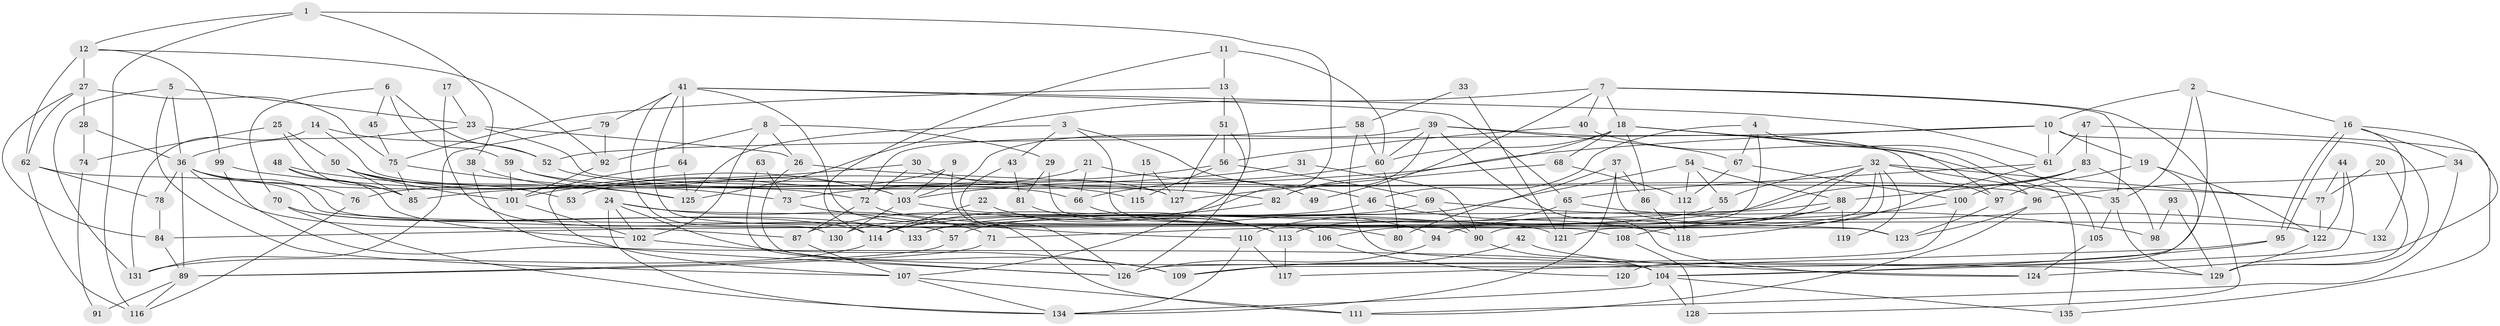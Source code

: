 // coarse degree distribution, {10: 0.04878048780487805, 9: 0.012195121951219513, 7: 0.06097560975609756, 13: 0.024390243902439025, 5: 0.13414634146341464, 4: 0.2073170731707317, 6: 0.04878048780487805, 8: 0.04878048780487805, 2: 0.13414634146341464, 3: 0.24390243902439024, 11: 0.036585365853658534}
// Generated by graph-tools (version 1.1) at 2025/50/03/04/25 22:50:55]
// undirected, 135 vertices, 270 edges
graph export_dot {
  node [color=gray90,style=filled];
  1;
  2;
  3;
  4;
  5;
  6;
  7;
  8;
  9;
  10;
  11;
  12;
  13;
  14;
  15;
  16;
  17;
  18;
  19;
  20;
  21;
  22;
  23;
  24;
  25;
  26;
  27;
  28;
  29;
  30;
  31;
  32;
  33;
  34;
  35;
  36;
  37;
  38;
  39;
  40;
  41;
  42;
  43;
  44;
  45;
  46;
  47;
  48;
  49;
  50;
  51;
  52;
  53;
  54;
  55;
  56;
  57;
  58;
  59;
  60;
  61;
  62;
  63;
  64;
  65;
  66;
  67;
  68;
  69;
  70;
  71;
  72;
  73;
  74;
  75;
  76;
  77;
  78;
  79;
  80;
  81;
  82;
  83;
  84;
  85;
  86;
  87;
  88;
  89;
  90;
  91;
  92;
  93;
  94;
  95;
  96;
  97;
  98;
  99;
  100;
  101;
  102;
  103;
  104;
  105;
  106;
  107;
  108;
  109;
  110;
  111;
  112;
  113;
  114;
  115;
  116;
  117;
  118;
  119;
  120;
  121;
  122;
  123;
  124;
  125;
  126;
  127;
  128;
  129;
  130;
  131;
  132;
  133;
  134;
  135;
  1 -- 12;
  1 -- 116;
  1 -- 38;
  1 -- 87;
  2 -- 35;
  2 -- 16;
  2 -- 10;
  2 -- 109;
  3 -- 125;
  3 -- 43;
  3 -- 46;
  3 -- 123;
  4 -- 46;
  4 -- 105;
  4 -- 67;
  4 -- 113;
  5 -- 36;
  5 -- 131;
  5 -- 23;
  5 -- 107;
  6 -- 70;
  6 -- 52;
  6 -- 45;
  6 -- 59;
  7 -- 18;
  7 -- 35;
  7 -- 40;
  7 -- 49;
  7 -- 125;
  7 -- 128;
  8 -- 92;
  8 -- 26;
  8 -- 29;
  8 -- 102;
  9 -- 103;
  9 -- 111;
  9 -- 53;
  10 -- 19;
  10 -- 52;
  10 -- 61;
  10 -- 85;
  10 -- 129;
  11 -- 13;
  11 -- 60;
  11 -- 114;
  12 -- 27;
  12 -- 62;
  12 -- 92;
  12 -- 99;
  13 -- 107;
  13 -- 51;
  13 -- 75;
  14 -- 52;
  14 -- 127;
  14 -- 131;
  15 -- 127;
  15 -- 115;
  16 -- 95;
  16 -- 95;
  16 -- 34;
  16 -- 124;
  16 -- 132;
  17 -- 133;
  17 -- 23;
  18 -- 86;
  18 -- 96;
  18 -- 60;
  18 -- 68;
  18 -- 82;
  18 -- 97;
  19 -- 122;
  19 -- 97;
  19 -- 120;
  20 -- 77;
  20 -- 129;
  21 -- 66;
  21 -- 76;
  21 -- 49;
  22 -- 114;
  22 -- 113;
  23 -- 36;
  23 -- 26;
  23 -- 96;
  24 -- 134;
  24 -- 102;
  24 -- 71;
  24 -- 109;
  24 -- 121;
  25 -- 85;
  25 -- 50;
  25 -- 74;
  26 -- 77;
  26 -- 104;
  27 -- 84;
  27 -- 75;
  27 -- 28;
  27 -- 62;
  28 -- 36;
  28 -- 74;
  29 -- 108;
  29 -- 81;
  30 -- 72;
  30 -- 101;
  30 -- 127;
  31 -- 90;
  31 -- 103;
  32 -- 113;
  32 -- 121;
  32 -- 35;
  32 -- 55;
  32 -- 71;
  32 -- 77;
  32 -- 90;
  32 -- 119;
  33 -- 58;
  33 -- 121;
  34 -- 111;
  34 -- 96;
  35 -- 129;
  35 -- 105;
  36 -- 89;
  36 -- 87;
  36 -- 72;
  36 -- 76;
  36 -- 78;
  36 -- 122;
  37 -- 80;
  37 -- 123;
  37 -- 86;
  37 -- 134;
  38 -- 73;
  38 -- 126;
  39 -- 82;
  39 -- 60;
  39 -- 67;
  39 -- 97;
  39 -- 103;
  39 -- 124;
  40 -- 135;
  40 -- 56;
  41 -- 64;
  41 -- 130;
  41 -- 57;
  41 -- 61;
  41 -- 65;
  41 -- 79;
  41 -- 106;
  42 -- 109;
  42 -- 124;
  43 -- 81;
  43 -- 126;
  44 -- 104;
  44 -- 77;
  44 -- 122;
  45 -- 75;
  46 -- 118;
  46 -- 130;
  47 -- 61;
  47 -- 83;
  47 -- 135;
  48 -- 102;
  48 -- 85;
  48 -- 125;
  50 -- 103;
  50 -- 85;
  50 -- 53;
  50 -- 101;
  51 -- 56;
  51 -- 126;
  51 -- 127;
  52 -- 82;
  54 -- 88;
  54 -- 112;
  54 -- 55;
  54 -- 133;
  55 -- 57;
  56 -- 69;
  56 -- 73;
  56 -- 115;
  57 -- 89;
  58 -- 72;
  58 -- 129;
  58 -- 60;
  59 -- 101;
  59 -- 66;
  59 -- 103;
  60 -- 66;
  60 -- 80;
  61 -- 65;
  61 -- 118;
  62 -- 90;
  62 -- 78;
  62 -- 116;
  63 -- 126;
  63 -- 73;
  64 -- 125;
  64 -- 107;
  65 -- 110;
  65 -- 121;
  65 -- 132;
  66 -- 94;
  67 -- 100;
  67 -- 112;
  68 -- 127;
  68 -- 112;
  69 -- 114;
  69 -- 90;
  69 -- 98;
  70 -- 114;
  70 -- 134;
  70 -- 133;
  71 -- 89;
  72 -- 87;
  72 -- 80;
  73 -- 110;
  74 -- 91;
  75 -- 125;
  75 -- 85;
  76 -- 116;
  77 -- 122;
  78 -- 84;
  79 -- 92;
  79 -- 131;
  81 -- 113;
  82 -- 114;
  83 -- 84;
  83 -- 100;
  83 -- 88;
  83 -- 98;
  84 -- 89;
  86 -- 118;
  87 -- 107;
  88 -- 133;
  88 -- 94;
  88 -- 106;
  88 -- 119;
  89 -- 91;
  89 -- 116;
  90 -- 104;
  92 -- 101;
  93 -- 129;
  93 -- 98;
  94 -- 126;
  95 -- 117;
  95 -- 104;
  96 -- 123;
  96 -- 111;
  97 -- 123;
  99 -- 104;
  99 -- 115;
  100 -- 126;
  100 -- 108;
  101 -- 102;
  102 -- 109;
  103 -- 113;
  103 -- 130;
  104 -- 128;
  104 -- 134;
  104 -- 135;
  105 -- 124;
  106 -- 120;
  107 -- 134;
  107 -- 111;
  108 -- 128;
  110 -- 134;
  110 -- 117;
  112 -- 118;
  113 -- 117;
  114 -- 131;
  122 -- 129;
}
